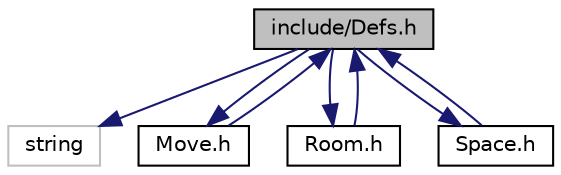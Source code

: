 digraph "include/Defs.h"
{
  edge [fontname="Helvetica",fontsize="10",labelfontname="Helvetica",labelfontsize="10"];
  node [fontname="Helvetica",fontsize="10",shape=record];
  Node0 [label="include/Defs.h",height=0.2,width=0.4,color="black", fillcolor="grey75", style="filled", fontcolor="black"];
  Node0 -> Node1 [color="midnightblue",fontsize="10",style="solid",fontname="Helvetica"];
  Node1 [label="string",height=0.2,width=0.4,color="grey75", fillcolor="white", style="filled"];
  Node0 -> Node2 [color="midnightblue",fontsize="10",style="solid",fontname="Helvetica"];
  Node2 [label="Move.h",height=0.2,width=0.4,color="black", fillcolor="white", style="filled",URL="$_move_8h.html"];
  Node2 -> Node0 [color="midnightblue",fontsize="10",style="solid",fontname="Helvetica"];
  Node0 -> Node3 [color="midnightblue",fontsize="10",style="solid",fontname="Helvetica"];
  Node3 [label="Room.h",height=0.2,width=0.4,color="black", fillcolor="white", style="filled",URL="$_room_8h.html"];
  Node3 -> Node0 [color="midnightblue",fontsize="10",style="solid",fontname="Helvetica"];
  Node0 -> Node4 [color="midnightblue",fontsize="10",style="solid",fontname="Helvetica"];
  Node4 [label="Space.h",height=0.2,width=0.4,color="black", fillcolor="white", style="filled",URL="$_space_8h.html"];
  Node4 -> Node0 [color="midnightblue",fontsize="10",style="solid",fontname="Helvetica"];
}
